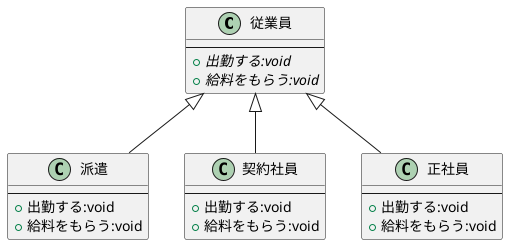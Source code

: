 @startuml 演習3-1
class 従業員{
    ---
+ {abstract}出勤する:void
+ {abstract}給料をもらう:void
}
class 派遣{
    ---
+ 出勤する:void
+ 給料をもらう:void
}
class 契約社員{
    ---
+ 出勤する:void
+ 給料をもらう:void
}
class 正社員{
    ---
+ 出勤する:void
+ 給料をもらう:void
}
従業員 <|--派遣
従業員 <|--契約社員
従業員 <|--正社員
@enduml